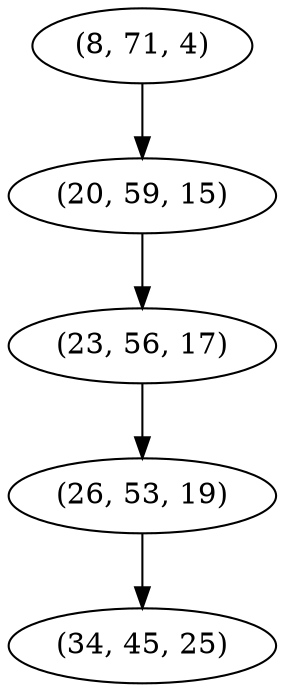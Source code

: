 digraph tree {
    "(8, 71, 4)";
    "(20, 59, 15)";
    "(23, 56, 17)";
    "(26, 53, 19)";
    "(34, 45, 25)";
    "(8, 71, 4)" -> "(20, 59, 15)";
    "(20, 59, 15)" -> "(23, 56, 17)";
    "(23, 56, 17)" -> "(26, 53, 19)";
    "(26, 53, 19)" -> "(34, 45, 25)";
}
